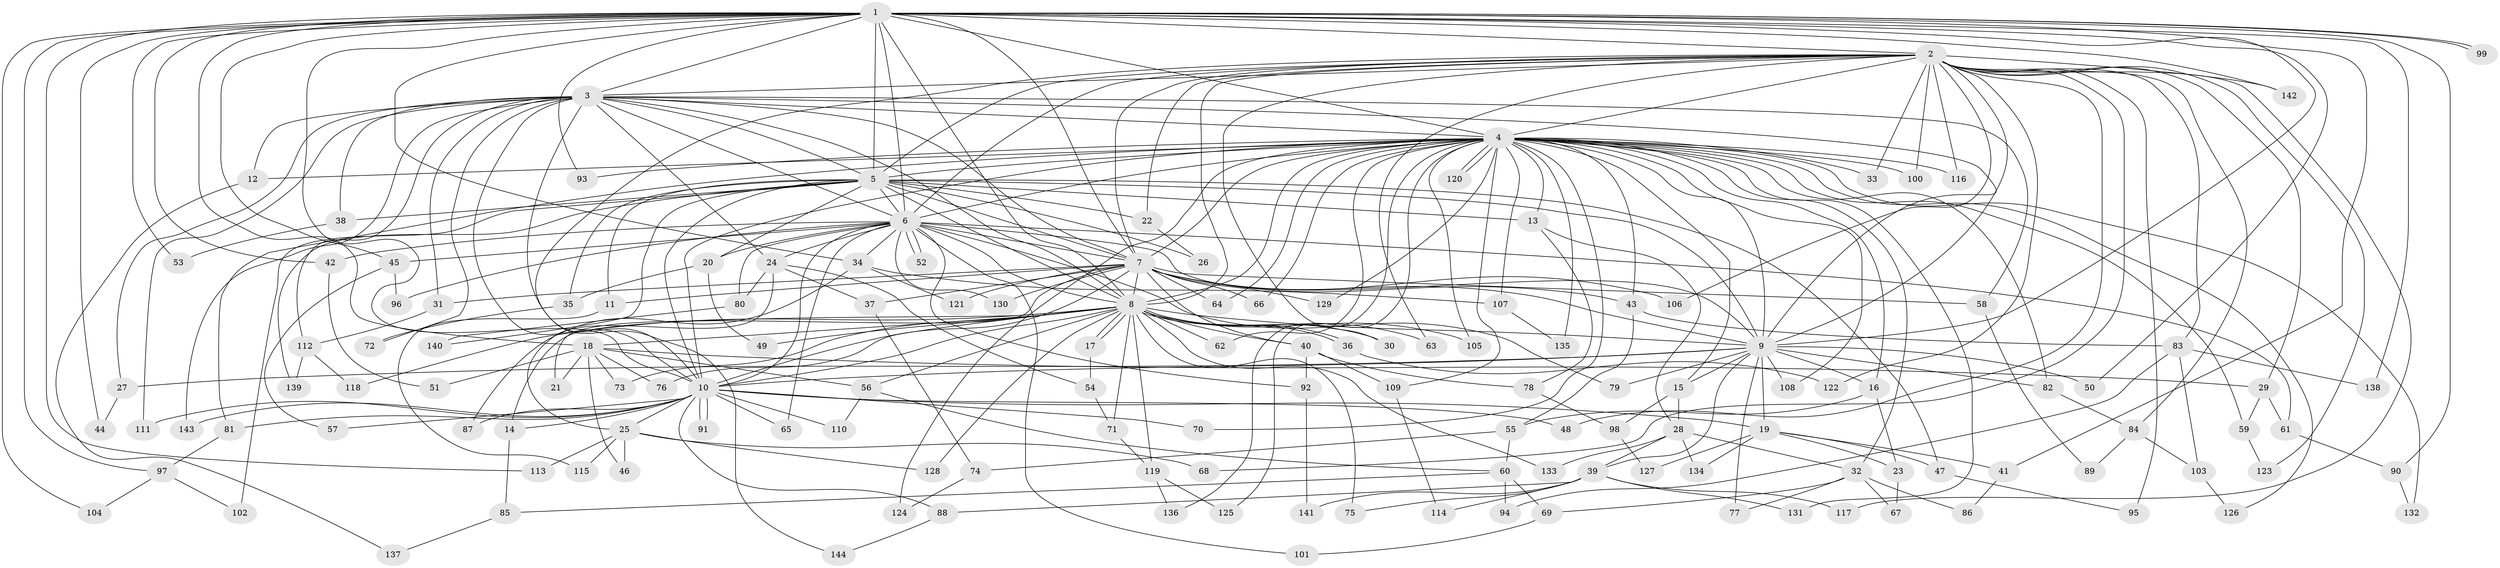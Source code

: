 // Generated by graph-tools (version 1.1) at 2025/49/03/09/25 03:49:42]
// undirected, 144 vertices, 313 edges
graph export_dot {
graph [start="1"]
  node [color=gray90,style=filled];
  1;
  2;
  3;
  4;
  5;
  6;
  7;
  8;
  9;
  10;
  11;
  12;
  13;
  14;
  15;
  16;
  17;
  18;
  19;
  20;
  21;
  22;
  23;
  24;
  25;
  26;
  27;
  28;
  29;
  30;
  31;
  32;
  33;
  34;
  35;
  36;
  37;
  38;
  39;
  40;
  41;
  42;
  43;
  44;
  45;
  46;
  47;
  48;
  49;
  50;
  51;
  52;
  53;
  54;
  55;
  56;
  57;
  58;
  59;
  60;
  61;
  62;
  63;
  64;
  65;
  66;
  67;
  68;
  69;
  70;
  71;
  72;
  73;
  74;
  75;
  76;
  77;
  78;
  79;
  80;
  81;
  82;
  83;
  84;
  85;
  86;
  87;
  88;
  89;
  90;
  91;
  92;
  93;
  94;
  95;
  96;
  97;
  98;
  99;
  100;
  101;
  102;
  103;
  104;
  105;
  106;
  107;
  108;
  109;
  110;
  111;
  112;
  113;
  114;
  115;
  116;
  117;
  118;
  119;
  120;
  121;
  122;
  123;
  124;
  125;
  126;
  127;
  128;
  129;
  130;
  131;
  132;
  133;
  134;
  135;
  136;
  137;
  138;
  139;
  140;
  141;
  142;
  143;
  144;
  1 -- 2;
  1 -- 3;
  1 -- 4;
  1 -- 5;
  1 -- 6;
  1 -- 7;
  1 -- 8;
  1 -- 9;
  1 -- 10;
  1 -- 18;
  1 -- 34;
  1 -- 41;
  1 -- 42;
  1 -- 44;
  1 -- 45;
  1 -- 50;
  1 -- 53;
  1 -- 90;
  1 -- 93;
  1 -- 97;
  1 -- 99;
  1 -- 99;
  1 -- 104;
  1 -- 113;
  1 -- 138;
  1 -- 142;
  2 -- 3;
  2 -- 4;
  2 -- 5;
  2 -- 6;
  2 -- 7;
  2 -- 8;
  2 -- 9;
  2 -- 10;
  2 -- 22;
  2 -- 29;
  2 -- 30;
  2 -- 33;
  2 -- 48;
  2 -- 63;
  2 -- 68;
  2 -- 83;
  2 -- 84;
  2 -- 95;
  2 -- 100;
  2 -- 106;
  2 -- 116;
  2 -- 117;
  2 -- 122;
  2 -- 123;
  2 -- 142;
  3 -- 4;
  3 -- 5;
  3 -- 6;
  3 -- 7;
  3 -- 8;
  3 -- 9;
  3 -- 10;
  3 -- 12;
  3 -- 24;
  3 -- 27;
  3 -- 31;
  3 -- 38;
  3 -- 58;
  3 -- 72;
  3 -- 111;
  3 -- 112;
  3 -- 143;
  3 -- 144;
  4 -- 5;
  4 -- 6;
  4 -- 7;
  4 -- 8;
  4 -- 9;
  4 -- 10;
  4 -- 12;
  4 -- 13;
  4 -- 15;
  4 -- 16;
  4 -- 32;
  4 -- 33;
  4 -- 43;
  4 -- 59;
  4 -- 62;
  4 -- 64;
  4 -- 66;
  4 -- 70;
  4 -- 81;
  4 -- 82;
  4 -- 93;
  4 -- 100;
  4 -- 105;
  4 -- 107;
  4 -- 108;
  4 -- 109;
  4 -- 116;
  4 -- 120;
  4 -- 120;
  4 -- 124;
  4 -- 125;
  4 -- 126;
  4 -- 129;
  4 -- 131;
  4 -- 132;
  4 -- 135;
  4 -- 136;
  5 -- 6;
  5 -- 7;
  5 -- 8;
  5 -- 9;
  5 -- 10;
  5 -- 11;
  5 -- 13;
  5 -- 20;
  5 -- 22;
  5 -- 26;
  5 -- 35;
  5 -- 38;
  5 -- 47;
  5 -- 102;
  5 -- 139;
  5 -- 140;
  6 -- 7;
  6 -- 8;
  6 -- 9;
  6 -- 10;
  6 -- 20;
  6 -- 24;
  6 -- 34;
  6 -- 42;
  6 -- 45;
  6 -- 52;
  6 -- 52;
  6 -- 61;
  6 -- 65;
  6 -- 79;
  6 -- 80;
  6 -- 92;
  6 -- 96;
  6 -- 101;
  6 -- 130;
  7 -- 8;
  7 -- 9;
  7 -- 10;
  7 -- 11;
  7 -- 21;
  7 -- 31;
  7 -- 37;
  7 -- 40;
  7 -- 43;
  7 -- 58;
  7 -- 64;
  7 -- 66;
  7 -- 106;
  7 -- 121;
  7 -- 129;
  7 -- 130;
  8 -- 9;
  8 -- 10;
  8 -- 14;
  8 -- 17;
  8 -- 17;
  8 -- 18;
  8 -- 30;
  8 -- 36;
  8 -- 36;
  8 -- 40;
  8 -- 49;
  8 -- 56;
  8 -- 62;
  8 -- 63;
  8 -- 71;
  8 -- 73;
  8 -- 75;
  8 -- 76;
  8 -- 105;
  8 -- 118;
  8 -- 119;
  8 -- 128;
  8 -- 133;
  9 -- 10;
  9 -- 15;
  9 -- 16;
  9 -- 19;
  9 -- 27;
  9 -- 39;
  9 -- 50;
  9 -- 77;
  9 -- 79;
  9 -- 82;
  9 -- 108;
  10 -- 14;
  10 -- 19;
  10 -- 25;
  10 -- 48;
  10 -- 57;
  10 -- 65;
  10 -- 70;
  10 -- 81;
  10 -- 87;
  10 -- 88;
  10 -- 91;
  10 -- 91;
  10 -- 110;
  10 -- 111;
  10 -- 143;
  11 -- 115;
  12 -- 137;
  13 -- 28;
  13 -- 78;
  14 -- 85;
  15 -- 28;
  15 -- 98;
  16 -- 23;
  16 -- 55;
  17 -- 54;
  18 -- 21;
  18 -- 29;
  18 -- 46;
  18 -- 51;
  18 -- 56;
  18 -- 73;
  18 -- 76;
  19 -- 23;
  19 -- 41;
  19 -- 47;
  19 -- 127;
  19 -- 134;
  20 -- 35;
  20 -- 49;
  22 -- 26;
  23 -- 67;
  24 -- 25;
  24 -- 37;
  24 -- 54;
  24 -- 80;
  25 -- 46;
  25 -- 68;
  25 -- 113;
  25 -- 115;
  25 -- 128;
  27 -- 44;
  28 -- 32;
  28 -- 39;
  28 -- 133;
  28 -- 134;
  29 -- 59;
  29 -- 61;
  31 -- 112;
  32 -- 67;
  32 -- 69;
  32 -- 77;
  32 -- 86;
  34 -- 87;
  34 -- 107;
  34 -- 121;
  35 -- 72;
  36 -- 122;
  37 -- 74;
  38 -- 53;
  39 -- 75;
  39 -- 88;
  39 -- 114;
  39 -- 117;
  39 -- 131;
  39 -- 141;
  40 -- 78;
  40 -- 92;
  40 -- 109;
  41 -- 86;
  42 -- 51;
  43 -- 55;
  43 -- 83;
  45 -- 57;
  45 -- 96;
  47 -- 95;
  54 -- 71;
  55 -- 60;
  55 -- 74;
  56 -- 60;
  56 -- 110;
  58 -- 89;
  59 -- 123;
  60 -- 69;
  60 -- 85;
  60 -- 94;
  61 -- 90;
  69 -- 101;
  71 -- 119;
  74 -- 124;
  78 -- 98;
  80 -- 140;
  81 -- 97;
  82 -- 84;
  83 -- 94;
  83 -- 103;
  83 -- 138;
  84 -- 89;
  84 -- 103;
  85 -- 137;
  88 -- 144;
  90 -- 132;
  92 -- 141;
  97 -- 102;
  97 -- 104;
  98 -- 127;
  103 -- 126;
  107 -- 135;
  109 -- 114;
  112 -- 118;
  112 -- 139;
  119 -- 125;
  119 -- 136;
}
